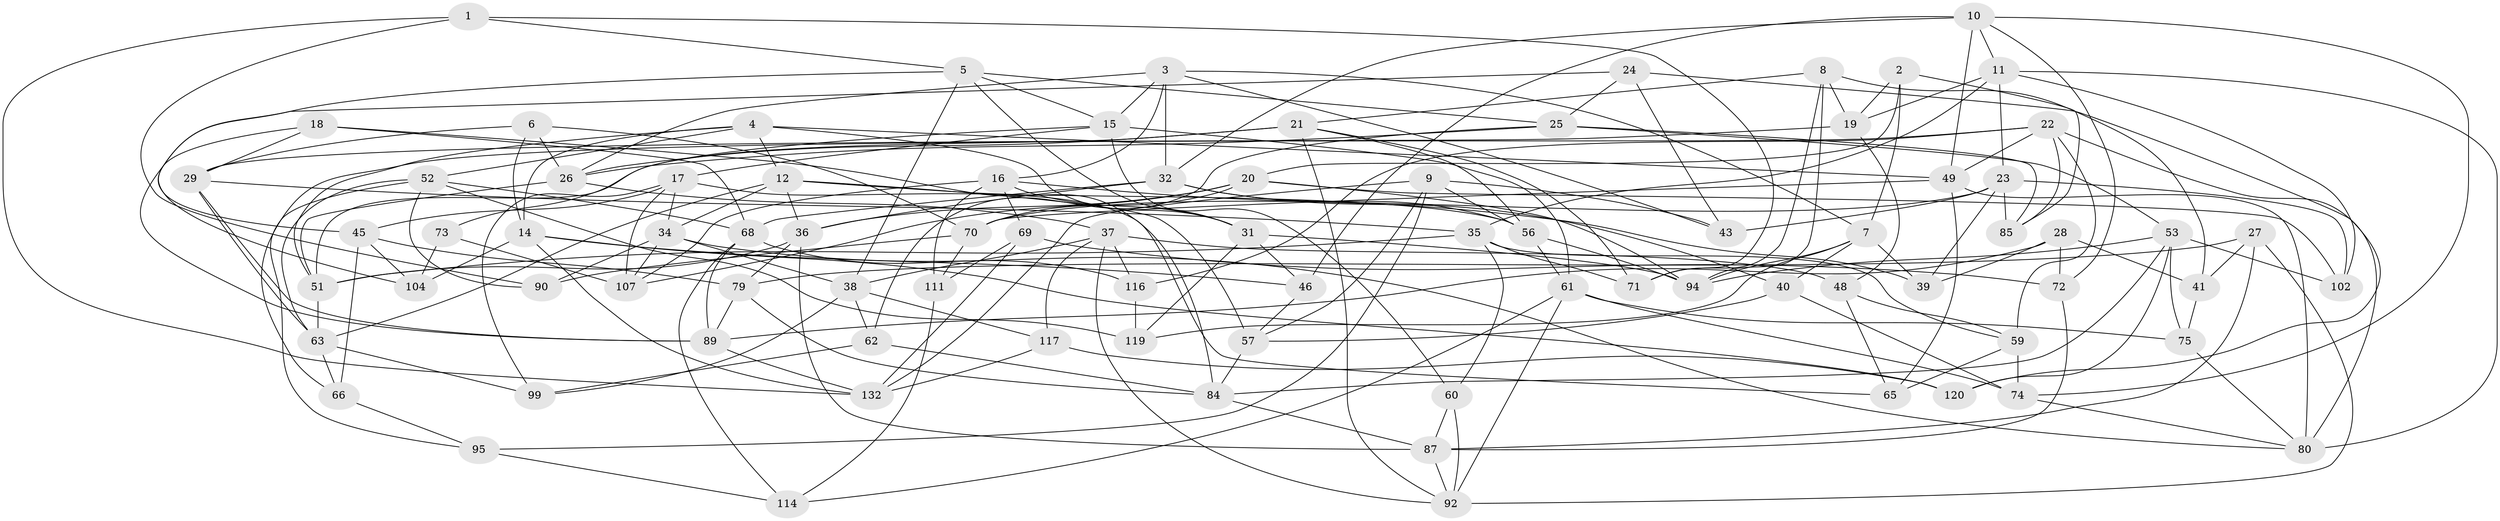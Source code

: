 // original degree distribution, {4: 1.0}
// Generated by graph-tools (version 1.1) at 2025/42/03/06/25 10:42:20]
// undirected, 84 vertices, 213 edges
graph export_dot {
graph [start="1"]
  node [color=gray90,style=filled];
  1;
  2;
  3 [super="+130"];
  4 [super="+13"];
  5 [super="+54"];
  6;
  7 [super="+106"];
  8 [super="+55"];
  9 [super="+30"];
  10 [super="+113"];
  11 [super="+110"];
  12 [super="+77"];
  14 [super="+64"];
  15 [super="+58"];
  16 [super="+121"];
  17 [super="+96"];
  18;
  19 [super="+108"];
  20 [super="+76"];
  21 [super="+88"];
  22 [super="+44"];
  23 [super="+93"];
  24;
  25 [super="+33"];
  26 [super="+86"];
  27;
  28;
  29 [super="+128"];
  31 [super="+42"];
  32 [super="+78"];
  34 [super="+126"];
  35 [super="+131"];
  36 [super="+82"];
  37 [super="+50"];
  38 [super="+47"];
  39;
  40;
  41;
  43;
  45 [super="+134"];
  46;
  48;
  49 [super="+118"];
  51 [super="+103"];
  52 [super="+67"];
  53 [super="+112"];
  56 [super="+109"];
  57 [super="+122"];
  59 [super="+125"];
  60;
  61 [super="+81"];
  62;
  63 [super="+105"];
  65;
  66;
  68 [super="+123"];
  69;
  70 [super="+124"];
  71;
  72;
  73;
  74 [super="+91"];
  75;
  79 [super="+97"];
  80 [super="+83"];
  84 [super="+98"];
  85;
  87 [super="+100"];
  89 [super="+127"];
  90;
  92 [super="+101"];
  94 [super="+129"];
  95;
  99;
  102;
  104;
  107 [super="+115"];
  111;
  114;
  116;
  117;
  119;
  120;
  132 [super="+133"];
  1 -- 90;
  1 -- 71;
  1 -- 132;
  1 -- 5;
  2 -- 20;
  2 -- 19;
  2 -- 85;
  2 -- 7;
  3 -- 16;
  3 -- 32;
  3 -- 26;
  3 -- 43;
  3 -- 15;
  3 -- 7;
  4 -- 12;
  4 -- 51;
  4 -- 52;
  4 -- 14;
  4 -- 49;
  4 -- 31;
  5 -- 31;
  5 -- 25;
  5 -- 15;
  5 -- 45;
  5 -- 38;
  6 -- 70;
  6 -- 14;
  6 -- 26;
  6 -- 29;
  7 -- 94;
  7 -- 40;
  7 -- 119;
  7 -- 39;
  8 -- 21;
  8 -- 94;
  8 -- 19 [weight=2];
  8 -- 41;
  8 -- 71;
  9 -- 43;
  9 -- 56;
  9 -- 57 [weight=2];
  9 -- 132;
  9 -- 95;
  10 -- 32;
  10 -- 72;
  10 -- 46;
  10 -- 49;
  10 -- 11;
  10 -- 74;
  11 -- 23;
  11 -- 102;
  11 -- 19;
  11 -- 35;
  11 -- 80;
  12 -- 36;
  12 -- 56;
  12 -- 57;
  12 -- 34;
  12 -- 63;
  14 -- 120;
  14 -- 104;
  14 -- 132;
  14 -- 46;
  15 -- 73;
  15 -- 60;
  15 -- 17;
  15 -- 61;
  16 -- 39;
  16 -- 69;
  16 -- 107;
  16 -- 111;
  16 -- 31;
  17 -- 34;
  17 -- 65;
  17 -- 99;
  17 -- 107;
  17 -- 45;
  18 -- 68;
  18 -- 89;
  18 -- 84;
  18 -- 29;
  19 -- 29;
  19 -- 48;
  20 -- 102;
  20 -- 94;
  20 -- 70;
  20 -- 36;
  20 -- 107;
  21 -- 71;
  21 -- 26;
  21 -- 51;
  21 -- 56;
  21 -- 92;
  22 -- 66;
  22 -- 116;
  22 -- 80;
  22 -- 85;
  22 -- 49;
  22 -- 59;
  23 -- 43;
  23 -- 70;
  23 -- 85;
  23 -- 39;
  23 -- 102;
  24 -- 104;
  24 -- 43;
  24 -- 120;
  24 -- 25;
  25 -- 53;
  25 -- 62;
  25 -- 26;
  25 -- 85;
  26 -- 37;
  26 -- 51;
  27 -- 41;
  27 -- 92;
  27 -- 87;
  27 -- 79;
  28 -- 72;
  28 -- 41;
  28 -- 39;
  28 -- 89;
  29 -- 89;
  29 -- 35;
  29 -- 63;
  31 -- 119;
  31 -- 46;
  31 -- 94;
  32 -- 40;
  32 -- 36;
  32 -- 56;
  32 -- 68;
  34 -- 90;
  34 -- 107;
  34 -- 38;
  34 -- 80;
  35 -- 60;
  35 -- 59;
  35 -- 71;
  35 -- 51;
  36 -- 51;
  36 -- 79;
  36 -- 87;
  37 -- 92;
  37 -- 48;
  37 -- 117;
  37 -- 116;
  37 -- 38;
  38 -- 117;
  38 -- 62;
  38 -- 99;
  40 -- 74;
  40 -- 57;
  41 -- 75;
  45 -- 104;
  45 -- 66;
  45 -- 79 [weight=2];
  46 -- 57;
  48 -- 65;
  48 -- 59;
  49 -- 65;
  49 -- 70;
  49 -- 80;
  51 -- 63;
  52 -- 90;
  52 -- 95;
  52 -- 119;
  52 -- 68;
  52 -- 63;
  53 -- 102;
  53 -- 94;
  53 -- 120;
  53 -- 75;
  53 -- 84;
  56 -- 61;
  56 -- 94;
  57 -- 84;
  59 -- 74 [weight=2];
  59 -- 65;
  60 -- 87;
  60 -- 92;
  61 -- 92;
  61 -- 75;
  61 -- 74;
  61 -- 114;
  62 -- 99;
  62 -- 84;
  63 -- 99;
  63 -- 66;
  66 -- 95;
  68 -- 114;
  68 -- 89;
  68 -- 116;
  69 -- 72;
  69 -- 111;
  69 -- 132;
  70 -- 90;
  70 -- 111;
  72 -- 87;
  73 -- 107 [weight=2];
  73 -- 104;
  74 -- 80;
  75 -- 80;
  79 -- 84;
  79 -- 89;
  84 -- 87;
  87 -- 92;
  89 -- 132;
  95 -- 114;
  111 -- 114;
  116 -- 119;
  117 -- 132;
  117 -- 120;
}
